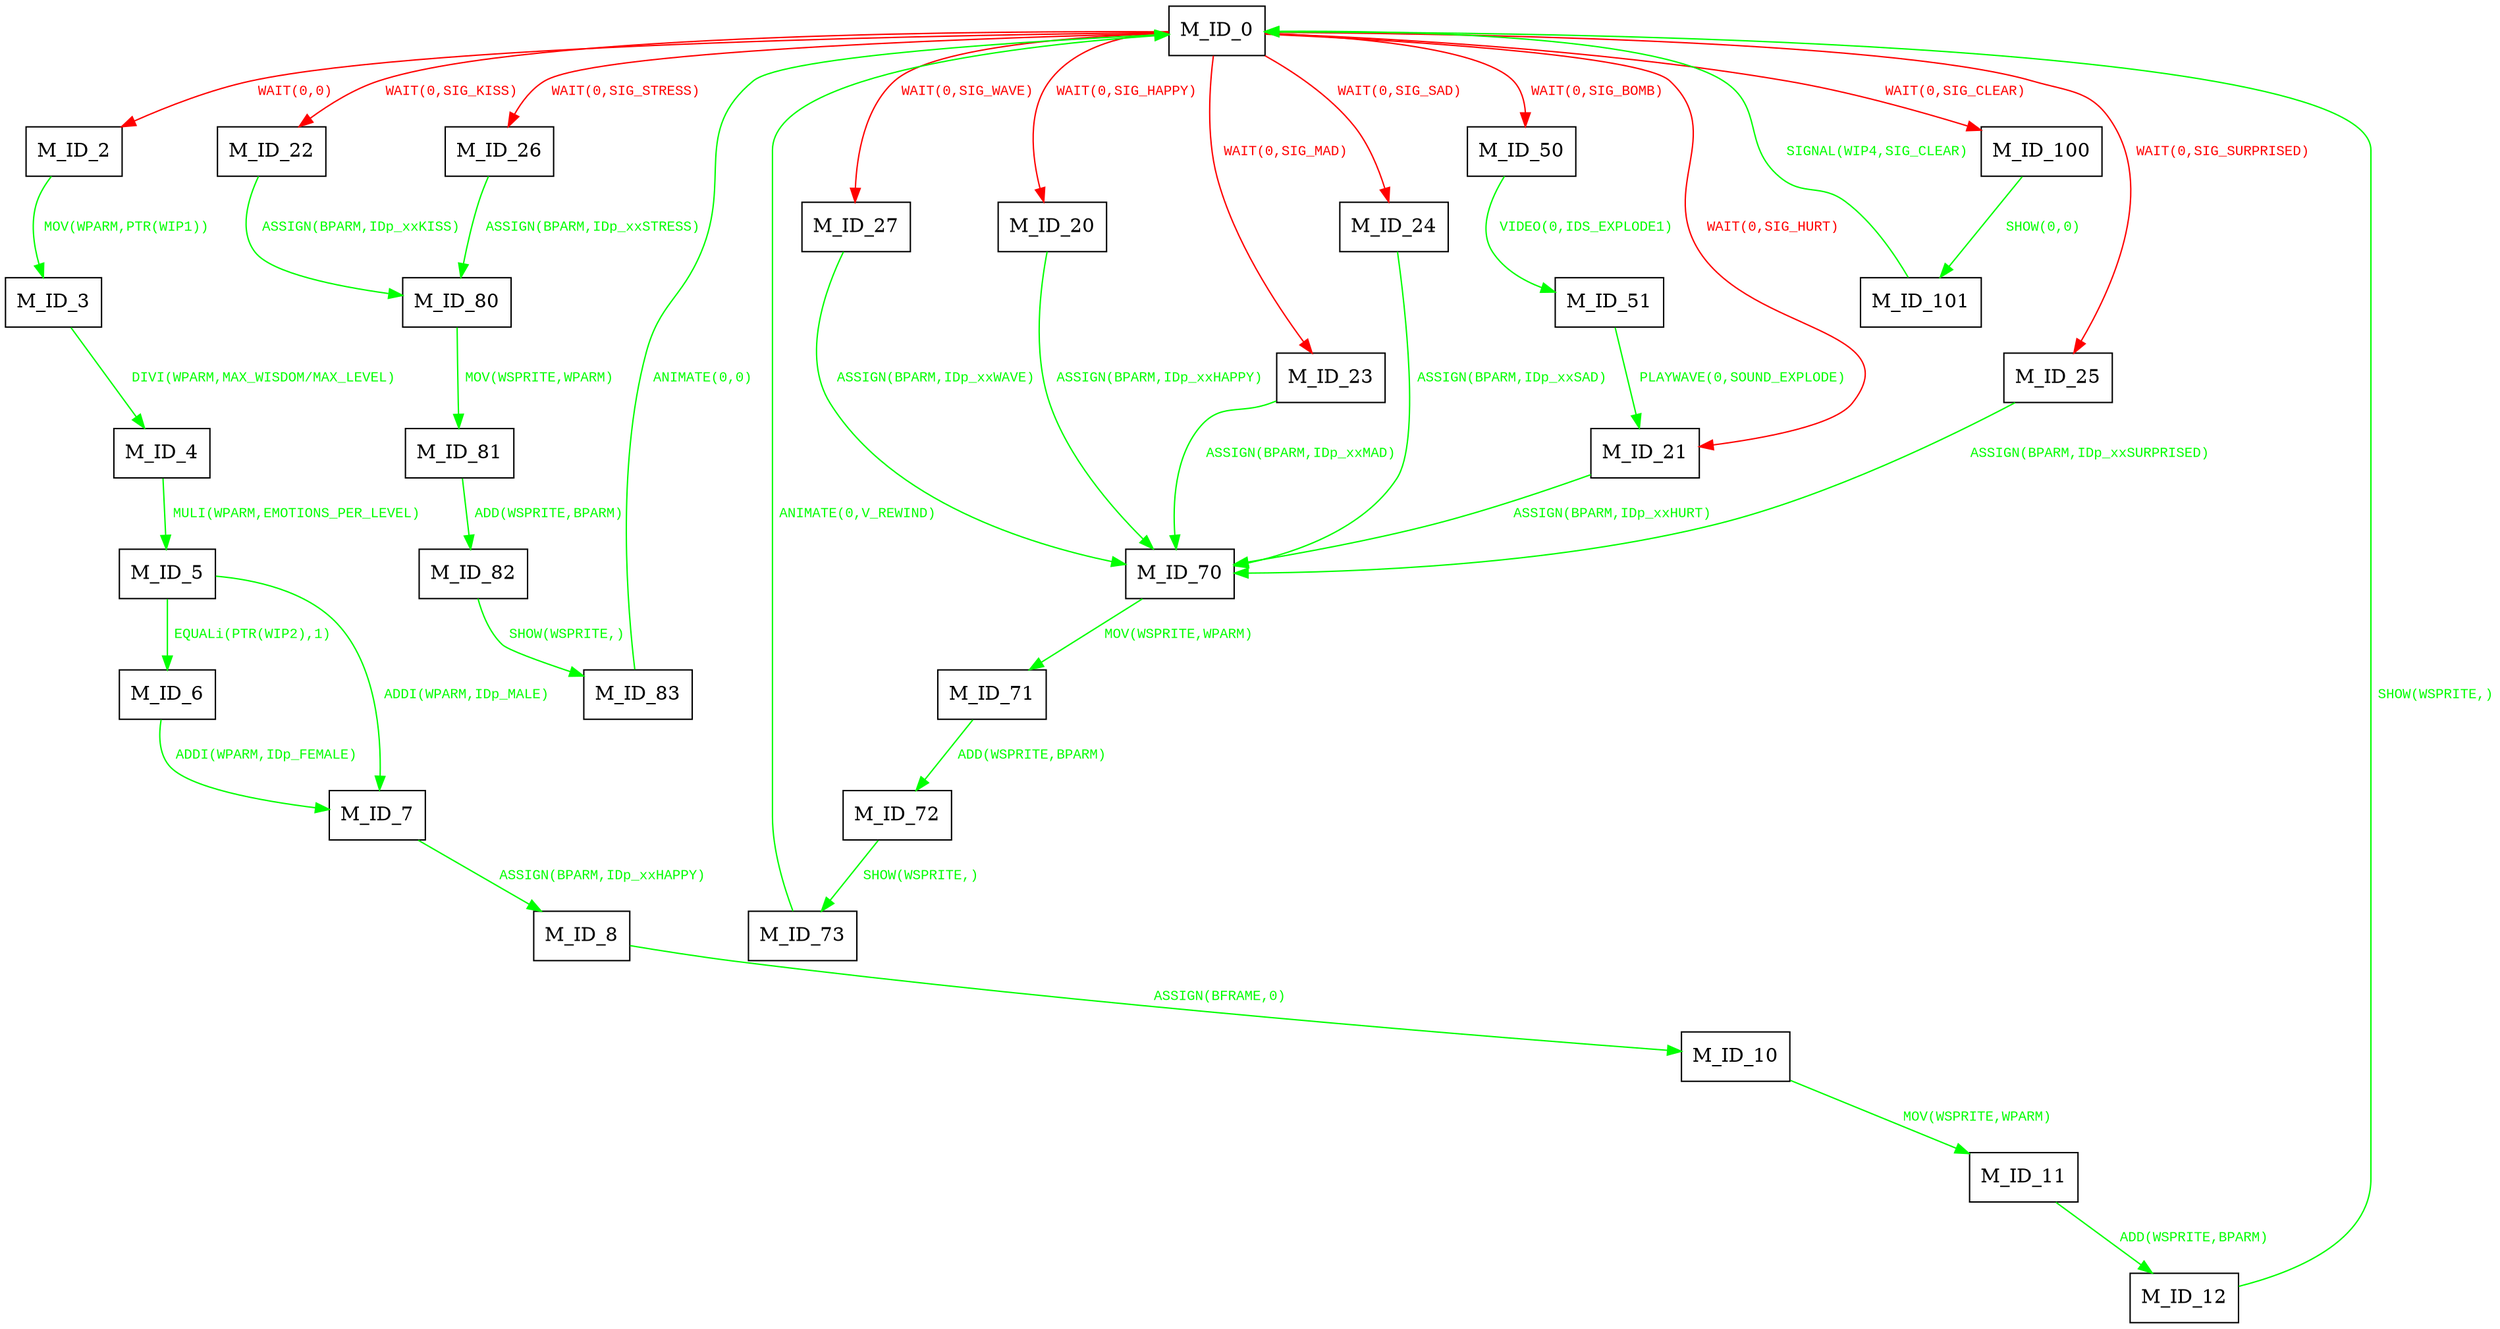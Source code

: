 digraph {
 node [shape=record];
"M_ID_0" -> "M_ID_20"[color=red, fontcolor=red, label=< <font face="Courier New" point-size="10">
WAIT(0,SIG_HAPPY)<br/>
</font>>];
"M_ID_0" -> "M_ID_21"[color=red, fontcolor=red, label=< <font face="Courier New" point-size="10">
WAIT(0,SIG_HURT)<br/>
</font>>];
"M_ID_0" -> "M_ID_22"[color=red, fontcolor=red, label=< <font face="Courier New" point-size="10">
WAIT(0,SIG_KISS)<br/>
</font>>];
"M_ID_0" -> "M_ID_23"[color=red, fontcolor=red, label=< <font face="Courier New" point-size="10">
WAIT(0,SIG_MAD)<br/>
</font>>];
"M_ID_0" -> "M_ID_24"[color=red, fontcolor=red, label=< <font face="Courier New" point-size="10">
WAIT(0,SIG_SAD)<br/>
</font>>];
"M_ID_0" -> "M_ID_25"[color=red, fontcolor=red, label=< <font face="Courier New" point-size="10">
WAIT(0,SIG_SURPRISED)<br/>
</font>>];
"M_ID_0" -> "M_ID_26"[color=red, fontcolor=red, label=< <font face="Courier New" point-size="10">
WAIT(0,SIG_STRESS)<br/>
</font>>];
"M_ID_0" -> "M_ID_27"[color=red, fontcolor=red, label=< <font face="Courier New" point-size="10">
WAIT(0,SIG_WAVE)<br/>
</font>>];
"M_ID_0" -> "M_ID_50"[color=red, fontcolor=red, label=< <font face="Courier New" point-size="10">
WAIT(0,SIG_BOMB)<br/>
</font>>];
"M_ID_0" -> "M_ID_100"[color=red, fontcolor=red, label=< <font face="Courier New" point-size="10">
WAIT(0,SIG_CLEAR)<br/>
</font>>];
"M_ID_0" -> "M_ID_2"[color=red, fontcolor=red, label=< <font face="Courier New" point-size="10">
WAIT(0,0)<br/>
</font>>];
"M_ID_2" -> "M_ID_3"[color=green, fontcolor=green, label=< <font face="Courier New" point-size="10">
MOV(WPARM,PTR(WIP1))<br/>
</font>>];
"M_ID_3" -> "M_ID_4"[color=green, fontcolor=green, label=< <font face="Courier New" point-size="10">
DIVI(WPARM,MAX_WISDOM/MAX_LEVEL)<br/>
</font>>];
"M_ID_4" -> "M_ID_5"[color=green, fontcolor=green, label=< <font face="Courier New" point-size="10">
MULI(WPARM,EMOTIONS_PER_LEVEL)<br/>
</font>>];
"M_ID_5" -> "M_ID_7"[color=green, fontcolor=green, label=< <font face="Courier New" point-size="10">
ADDI(WPARM,IDp_MALE)<br/>
</font>>];
"M_ID_5" -> "M_ID_6"[color=green, fontcolor=green, label=< <font face="Courier New" point-size="10">
EQUALi(PTR(WIP2),1)<br/>
</font>>];
"M_ID_6" -> "M_ID_7"[color=green, fontcolor=green, label=< <font face="Courier New" point-size="10">
ADDI(WPARM,IDp_FEMALE)<br/>
</font>>];
"M_ID_7" -> "M_ID_8"[color=green, fontcolor=green, label=< <font face="Courier New" point-size="10">
ASSIGN(BPARM,IDp_xxHAPPY)<br/>
</font>>];
"M_ID_8" -> "M_ID_10"[color=green, fontcolor=green, label=< <font face="Courier New" point-size="10">
ASSIGN(BFRAME,0)<br/>
</font>>];
"M_ID_10" -> "M_ID_11"[color=green, fontcolor=green, label=< <font face="Courier New" point-size="10">
MOV(WSPRITE,WPARM)<br/>
</font>>];
"M_ID_11" -> "M_ID_12"[color=green, fontcolor=green, label=< <font face="Courier New" point-size="10">
ADD(WSPRITE,BPARM)<br/>
</font>>];
"M_ID_12" -> "M_ID_0"[color=green, fontcolor=green, label=< <font face="Courier New" point-size="10">
SHOW(WSPRITE,)<br/>
</font>>];
"M_ID_20" -> "M_ID_70"[color=green, fontcolor=green, label=< <font face="Courier New" point-size="10">
ASSIGN(BPARM,IDp_xxHAPPY)<br/>
</font>>];
"M_ID_21" -> "M_ID_70"[color=green, fontcolor=green, label=< <font face="Courier New" point-size="10">
ASSIGN(BPARM,IDp_xxHURT)<br/>
</font>>];
"M_ID_22" -> "M_ID_80"[color=green, fontcolor=green, label=< <font face="Courier New" point-size="10">
ASSIGN(BPARM,IDp_xxKISS)<br/>
</font>>];
"M_ID_23" -> "M_ID_70"[color=green, fontcolor=green, label=< <font face="Courier New" point-size="10">
ASSIGN(BPARM,IDp_xxMAD)<br/>
</font>>];
"M_ID_24" -> "M_ID_70"[color=green, fontcolor=green, label=< <font face="Courier New" point-size="10">
ASSIGN(BPARM,IDp_xxSAD)<br/>
</font>>];
"M_ID_25" -> "M_ID_70"[color=green, fontcolor=green, label=< <font face="Courier New" point-size="10">
ASSIGN(BPARM,IDp_xxSURPRISED)<br/>
</font>>];
"M_ID_26" -> "M_ID_80"[color=green, fontcolor=green, label=< <font face="Courier New" point-size="10">
ASSIGN(BPARM,IDp_xxSTRESS)<br/>
</font>>];
"M_ID_27" -> "M_ID_70"[color=green, fontcolor=green, label=< <font face="Courier New" point-size="10">
ASSIGN(BPARM,IDp_xxWAVE)<br/>
</font>>];
"M_ID_50" -> "M_ID_51"[color=green, fontcolor=green, label=< <font face="Courier New" point-size="10">
VIDEO(0,IDS_EXPLODE1)<br/>
</font>>];
"M_ID_51" -> "M_ID_21"[color=green, fontcolor=green, label=< <font face="Courier New" point-size="10">
PLAYWAVE(0,SOUND_EXPLODE)<br/>
</font>>];
"M_ID_70" -> "M_ID_71"[color=green, fontcolor=green, label=< <font face="Courier New" point-size="10">
MOV(WSPRITE,WPARM)<br/>
</font>>];
"M_ID_71" -> "M_ID_72"[color=green, fontcolor=green, label=< <font face="Courier New" point-size="10">
ADD(WSPRITE,BPARM)<br/>
</font>>];
"M_ID_72" -> "M_ID_73"[color=green, fontcolor=green, label=< <font face="Courier New" point-size="10">
SHOW(WSPRITE,)<br/>
</font>>];
"M_ID_73" -> "M_ID_0"[color=green, fontcolor=green, label=< <font face="Courier New" point-size="10">
ANIMATE(0,V_REWIND)<br/>
</font>>];
"M_ID_80" -> "M_ID_81"[color=green, fontcolor=green, label=< <font face="Courier New" point-size="10">
MOV(WSPRITE,WPARM)<br/>
</font>>];
"M_ID_81" -> "M_ID_82"[color=green, fontcolor=green, label=< <font face="Courier New" point-size="10">
ADD(WSPRITE,BPARM)<br/>
</font>>];
"M_ID_82" -> "M_ID_83"[color=green, fontcolor=green, label=< <font face="Courier New" point-size="10">
SHOW(WSPRITE,)<br/>
</font>>];
"M_ID_83" -> "M_ID_0"[color=green, fontcolor=green, label=< <font face="Courier New" point-size="10">
ANIMATE(0,0)<br/>
</font>>];
"M_ID_100" -> "M_ID_101"[color=green, fontcolor=green, label=< <font face="Courier New" point-size="10">
SHOW(0,0)<br/>
</font>>];
"M_ID_101" -> "M_ID_0"[color=green, fontcolor=green, label=< <font face="Courier New" point-size="10">
SIGNAL(WIP4,SIG_CLEAR)<br/>
</font>>];
}
